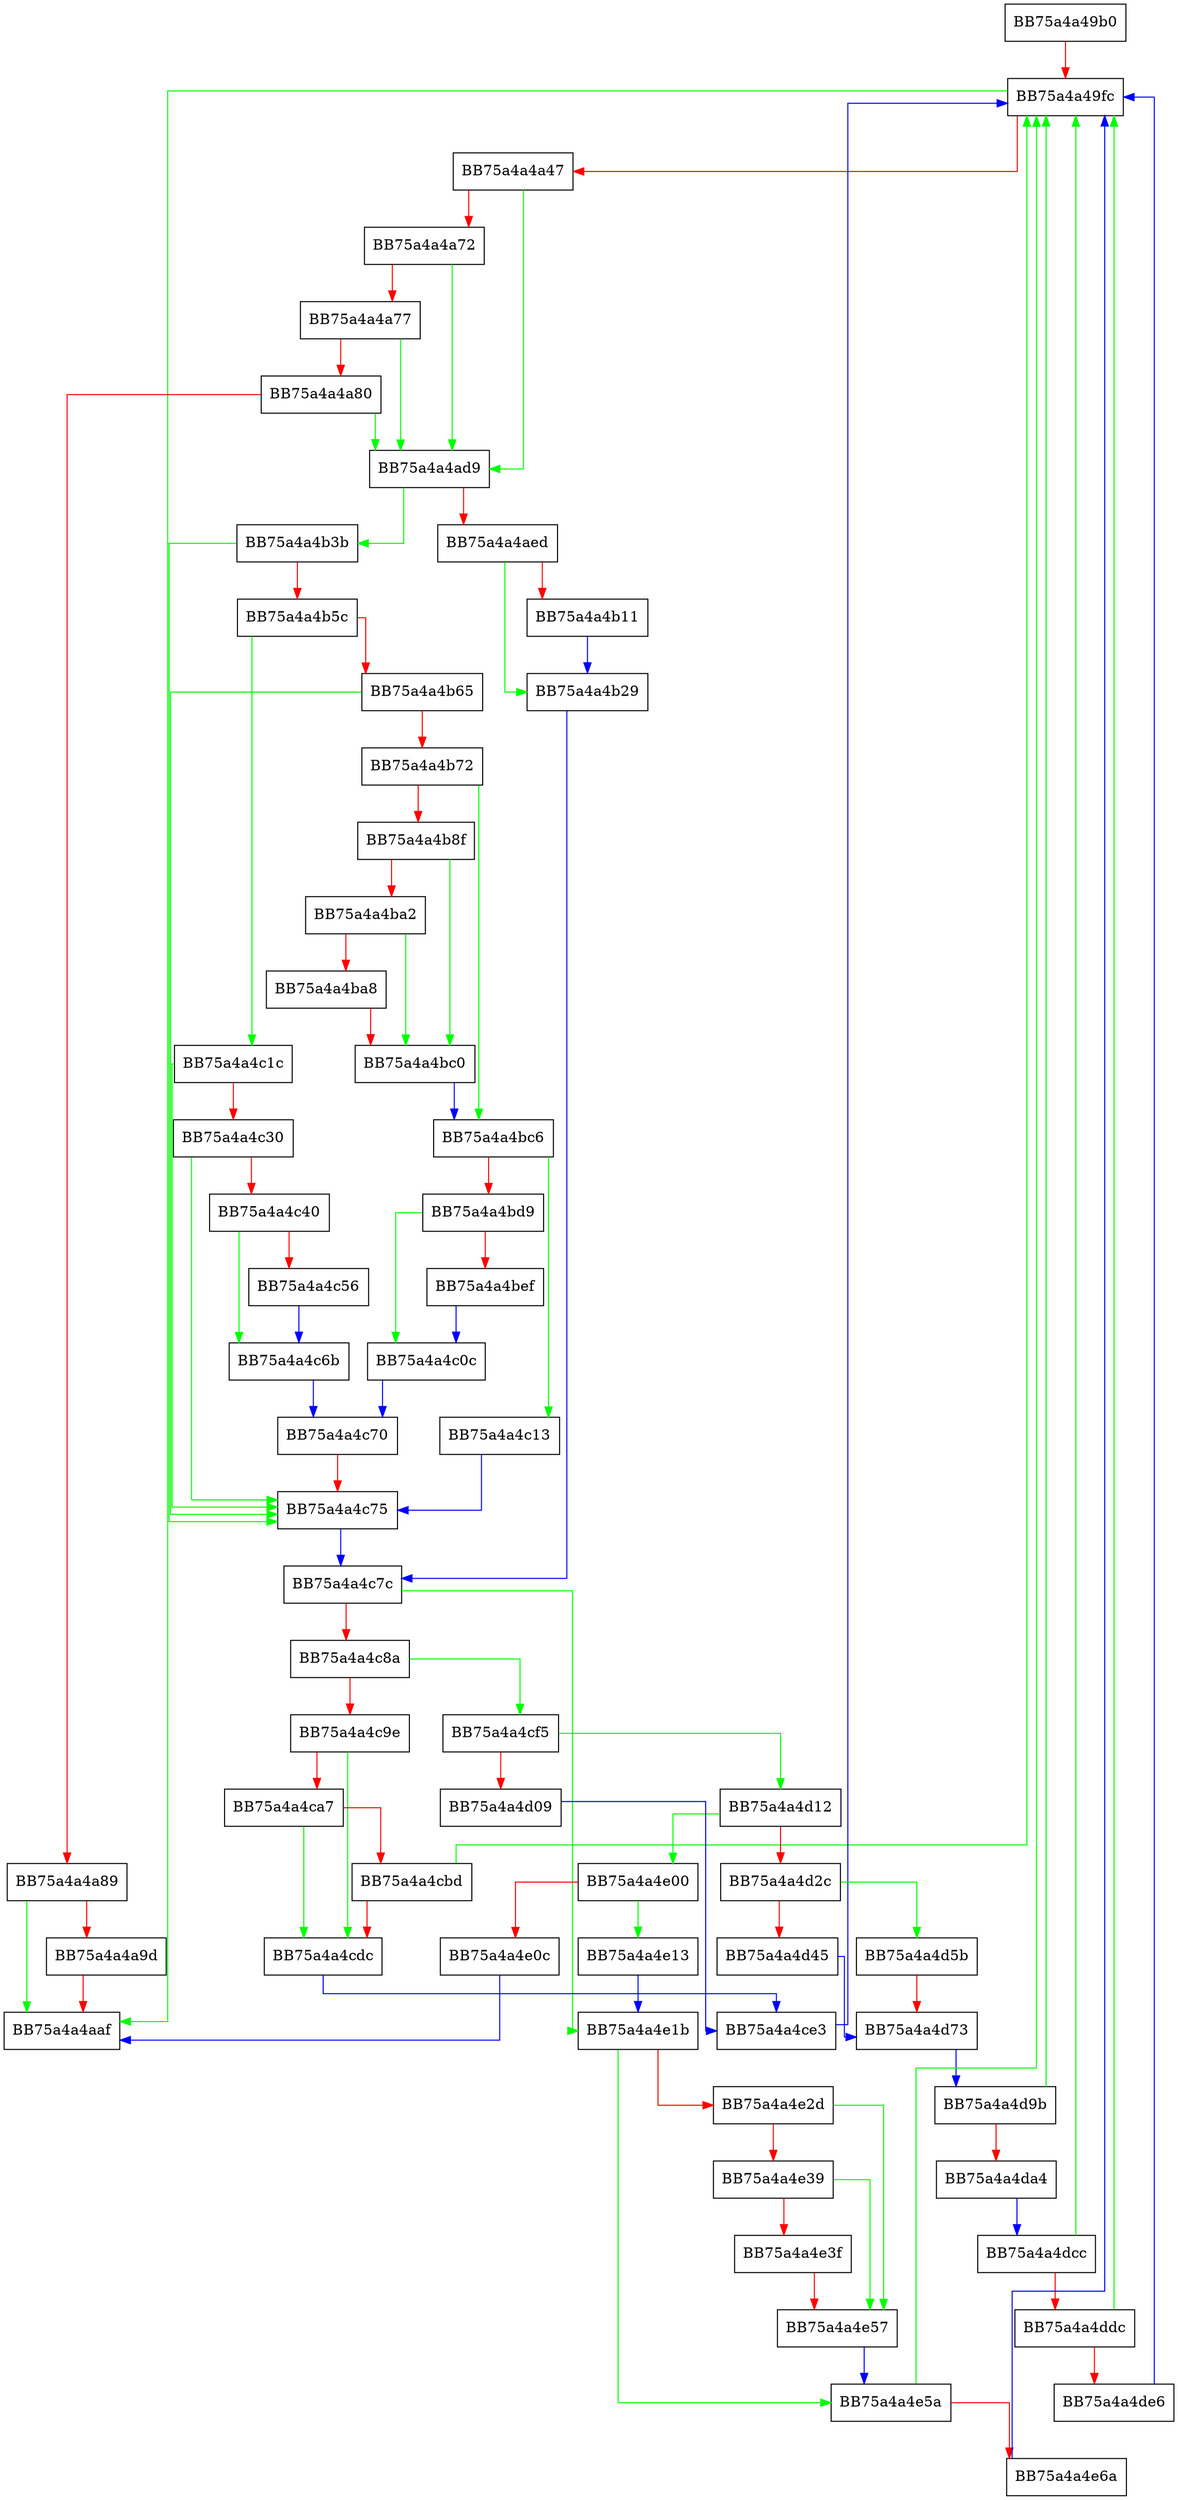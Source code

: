 digraph ConsumeQueue {
  node [shape="box"];
  graph [splines=ortho];
  BB75a4a49b0 -> BB75a4a49fc [color="red"];
  BB75a4a49fc -> BB75a4a4aaf [color="green"];
  BB75a4a49fc -> BB75a4a4a47 [color="red"];
  BB75a4a4a47 -> BB75a4a4ad9 [color="green"];
  BB75a4a4a47 -> BB75a4a4a72 [color="red"];
  BB75a4a4a72 -> BB75a4a4ad9 [color="green"];
  BB75a4a4a72 -> BB75a4a4a77 [color="red"];
  BB75a4a4a77 -> BB75a4a4ad9 [color="green"];
  BB75a4a4a77 -> BB75a4a4a80 [color="red"];
  BB75a4a4a80 -> BB75a4a4ad9 [color="green"];
  BB75a4a4a80 -> BB75a4a4a89 [color="red"];
  BB75a4a4a89 -> BB75a4a4aaf [color="green"];
  BB75a4a4a89 -> BB75a4a4a9d [color="red"];
  BB75a4a4a9d -> BB75a4a4aaf [color="red"];
  BB75a4a4ad9 -> BB75a4a4b3b [color="green"];
  BB75a4a4ad9 -> BB75a4a4aed [color="red"];
  BB75a4a4aed -> BB75a4a4b29 [color="green"];
  BB75a4a4aed -> BB75a4a4b11 [color="red"];
  BB75a4a4b11 -> BB75a4a4b29 [color="blue"];
  BB75a4a4b29 -> BB75a4a4c7c [color="blue"];
  BB75a4a4b3b -> BB75a4a4c75 [color="green"];
  BB75a4a4b3b -> BB75a4a4b5c [color="red"];
  BB75a4a4b5c -> BB75a4a4c1c [color="green"];
  BB75a4a4b5c -> BB75a4a4b65 [color="red"];
  BB75a4a4b65 -> BB75a4a4c75 [color="green"];
  BB75a4a4b65 -> BB75a4a4b72 [color="red"];
  BB75a4a4b72 -> BB75a4a4bc6 [color="green"];
  BB75a4a4b72 -> BB75a4a4b8f [color="red"];
  BB75a4a4b8f -> BB75a4a4bc0 [color="green"];
  BB75a4a4b8f -> BB75a4a4ba2 [color="red"];
  BB75a4a4ba2 -> BB75a4a4bc0 [color="green"];
  BB75a4a4ba2 -> BB75a4a4ba8 [color="red"];
  BB75a4a4ba8 -> BB75a4a4bc0 [color="red"];
  BB75a4a4bc0 -> BB75a4a4bc6 [color="blue"];
  BB75a4a4bc6 -> BB75a4a4c13 [color="green"];
  BB75a4a4bc6 -> BB75a4a4bd9 [color="red"];
  BB75a4a4bd9 -> BB75a4a4c0c [color="green"];
  BB75a4a4bd9 -> BB75a4a4bef [color="red"];
  BB75a4a4bef -> BB75a4a4c0c [color="blue"];
  BB75a4a4c0c -> BB75a4a4c70 [color="blue"];
  BB75a4a4c13 -> BB75a4a4c75 [color="blue"];
  BB75a4a4c1c -> BB75a4a4c75 [color="green"];
  BB75a4a4c1c -> BB75a4a4c30 [color="red"];
  BB75a4a4c30 -> BB75a4a4c75 [color="green"];
  BB75a4a4c30 -> BB75a4a4c40 [color="red"];
  BB75a4a4c40 -> BB75a4a4c6b [color="green"];
  BB75a4a4c40 -> BB75a4a4c56 [color="red"];
  BB75a4a4c56 -> BB75a4a4c6b [color="blue"];
  BB75a4a4c6b -> BB75a4a4c70 [color="blue"];
  BB75a4a4c70 -> BB75a4a4c75 [color="red"];
  BB75a4a4c75 -> BB75a4a4c7c [color="blue"];
  BB75a4a4c7c -> BB75a4a4e1b [color="green"];
  BB75a4a4c7c -> BB75a4a4c8a [color="red"];
  BB75a4a4c8a -> BB75a4a4cf5 [color="green"];
  BB75a4a4c8a -> BB75a4a4c9e [color="red"];
  BB75a4a4c9e -> BB75a4a4cdc [color="green"];
  BB75a4a4c9e -> BB75a4a4ca7 [color="red"];
  BB75a4a4ca7 -> BB75a4a4cdc [color="green"];
  BB75a4a4ca7 -> BB75a4a4cbd [color="red"];
  BB75a4a4cbd -> BB75a4a49fc [color="green"];
  BB75a4a4cbd -> BB75a4a4cdc [color="red"];
  BB75a4a4cdc -> BB75a4a4ce3 [color="blue"];
  BB75a4a4ce3 -> BB75a4a49fc [color="blue"];
  BB75a4a4cf5 -> BB75a4a4d12 [color="green"];
  BB75a4a4cf5 -> BB75a4a4d09 [color="red"];
  BB75a4a4d09 -> BB75a4a4ce3 [color="blue"];
  BB75a4a4d12 -> BB75a4a4e00 [color="green"];
  BB75a4a4d12 -> BB75a4a4d2c [color="red"];
  BB75a4a4d2c -> BB75a4a4d5b [color="green"];
  BB75a4a4d2c -> BB75a4a4d45 [color="red"];
  BB75a4a4d45 -> BB75a4a4d73 [color="blue"];
  BB75a4a4d5b -> BB75a4a4d73 [color="red"];
  BB75a4a4d73 -> BB75a4a4d9b [color="blue"];
  BB75a4a4d9b -> BB75a4a49fc [color="green"];
  BB75a4a4d9b -> BB75a4a4da4 [color="red"];
  BB75a4a4da4 -> BB75a4a4dcc [color="blue"];
  BB75a4a4dcc -> BB75a4a49fc [color="green"];
  BB75a4a4dcc -> BB75a4a4ddc [color="red"];
  BB75a4a4ddc -> BB75a4a49fc [color="green"];
  BB75a4a4ddc -> BB75a4a4de6 [color="red"];
  BB75a4a4de6 -> BB75a4a49fc [color="blue"];
  BB75a4a4e00 -> BB75a4a4e13 [color="green"];
  BB75a4a4e00 -> BB75a4a4e0c [color="red"];
  BB75a4a4e0c -> BB75a4a4aaf [color="blue"];
  BB75a4a4e13 -> BB75a4a4e1b [color="blue"];
  BB75a4a4e1b -> BB75a4a4e5a [color="green"];
  BB75a4a4e1b -> BB75a4a4e2d [color="red"];
  BB75a4a4e2d -> BB75a4a4e57 [color="green"];
  BB75a4a4e2d -> BB75a4a4e39 [color="red"];
  BB75a4a4e39 -> BB75a4a4e57 [color="green"];
  BB75a4a4e39 -> BB75a4a4e3f [color="red"];
  BB75a4a4e3f -> BB75a4a4e57 [color="red"];
  BB75a4a4e57 -> BB75a4a4e5a [color="blue"];
  BB75a4a4e5a -> BB75a4a49fc [color="green"];
  BB75a4a4e5a -> BB75a4a4e6a [color="red"];
  BB75a4a4e6a -> BB75a4a49fc [color="blue"];
}